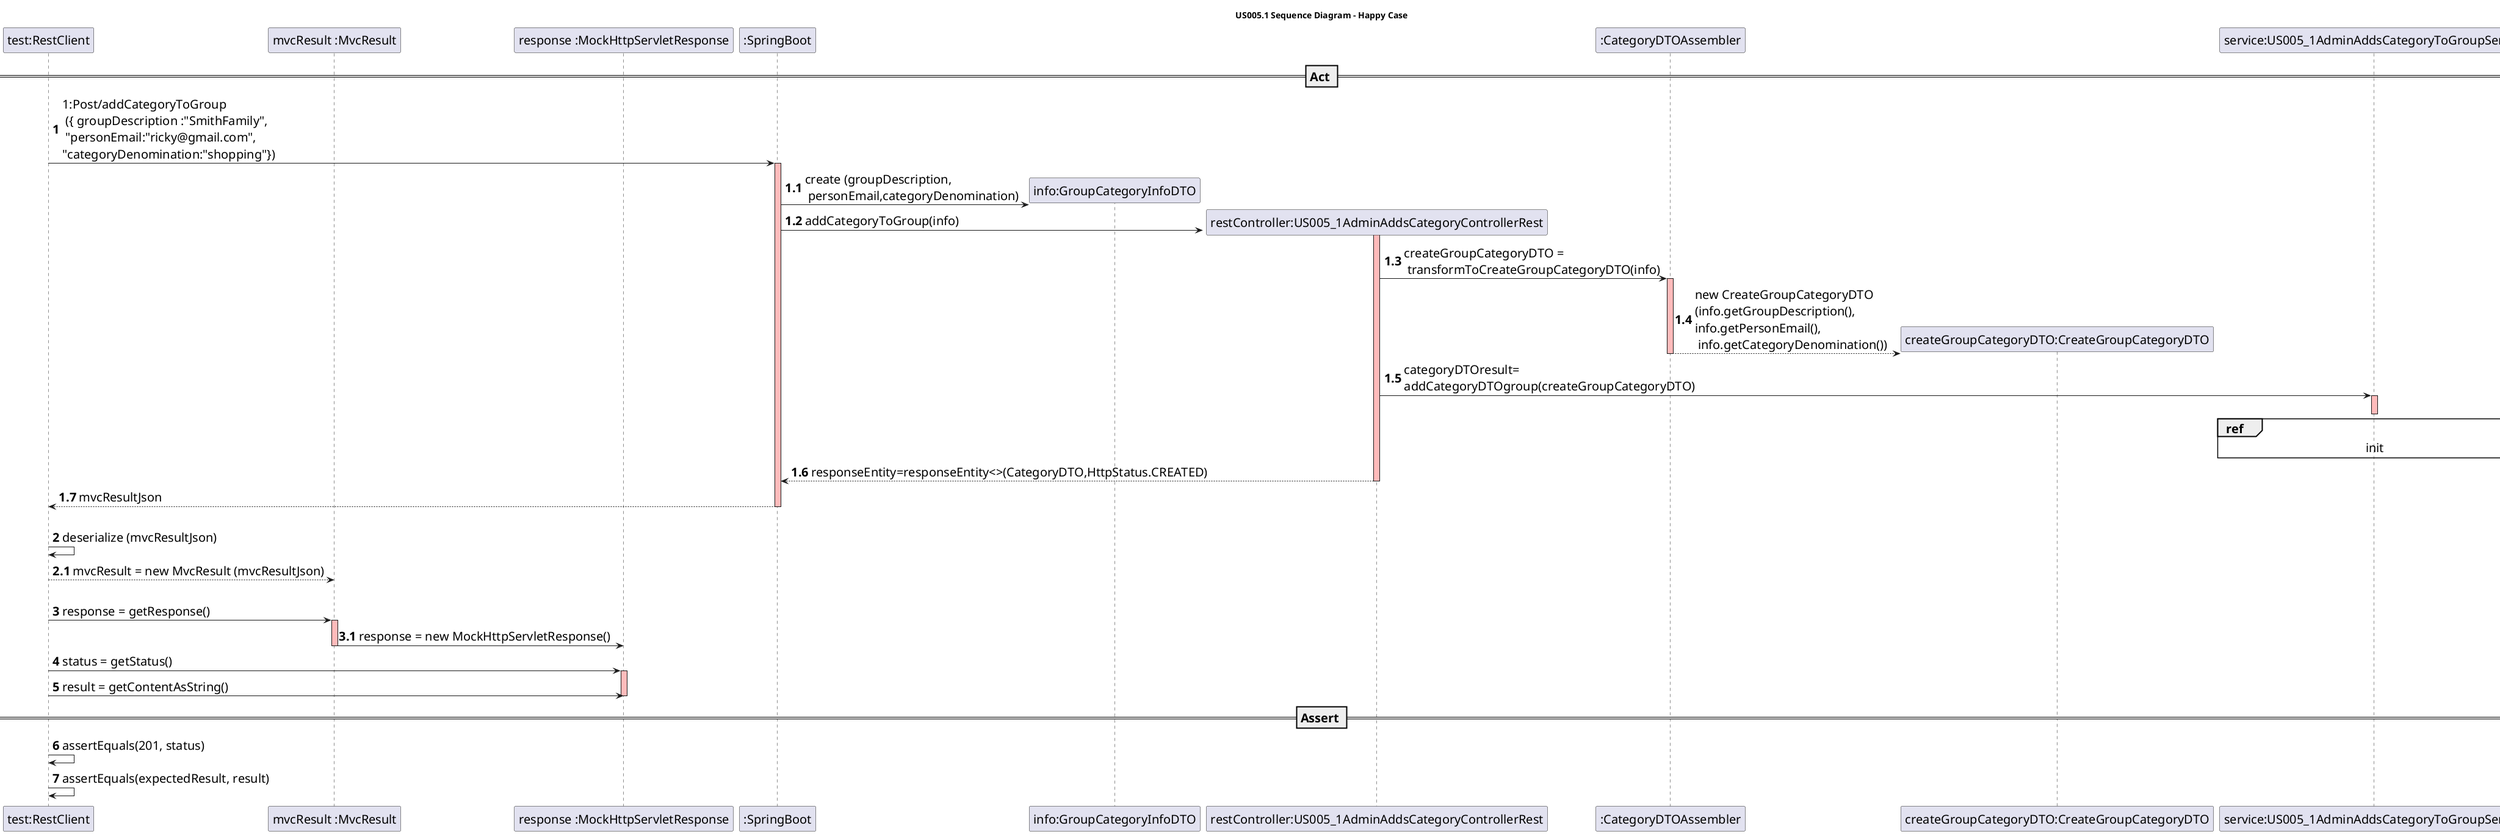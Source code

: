 @startuml
skinparam DefaultFontSize 20
title US005.1 Sequence Diagram - Happy Case
participant "test:RestClient"

participant "mvcResult :MvcResult"
participant "response :MockHttpServletResponse"
participant ":SpringBoot"

== Act ==
autonumber
"test:RestClient" -> ":SpringBoot" :1:Post/addCategoryToGroup \n ({ groupDescription :"SmithFamily",\n "personEmail:"ricky@gmail.com",\n"categoryDenomination:"shopping"})
activate ":SpringBoot" #FFBBBB

autonumber 1.1
create "info:GroupCategoryInfoDTO"
":SpringBoot"->"info:GroupCategoryInfoDTO":create (groupDescription,\n personEmail,categoryDenomination)
activate "restController:US005_1AdminAddsCategoryControllerRest" #FFBBBB


create "restController:US005_1AdminAddsCategoryControllerRest"
":SpringBoot"-> "restController:US005_1AdminAddsCategoryControllerRest": addCategoryToGroup(info)



"restController:US005_1AdminAddsCategoryControllerRest"-> ":CategoryDTOAssembler":createGroupCategoryDTO =\n transformToCreateGroupCategoryDTO(info)
activate ":CategoryDTOAssembler" #FFBBBB

create "createGroupCategoryDTO:CreateGroupCategoryDTO"
":CategoryDTOAssembler"-->"createGroupCategoryDTO:CreateGroupCategoryDTO":new CreateGroupCategoryDTO\n(info.getGroupDescription(),\ninfo.getPersonEmail(),\n info.getCategoryDenomination())
deactivate ":CategoryDTOAssembler"

"restController:US005_1AdminAddsCategoryControllerRest"->"service:US005_1AdminAddsCategoryToGroupService":categoryDTOresult=\naddCategoryDTOgroup(createGroupCategoryDTO)
activate "service:US005_1AdminAddsCategoryToGroupService" #FFBBBB
deactivate "service:US005_1AdminAddsCategoryToGroupService" #FFBBBB

ref over "service:US005_1AdminAddsCategoryToGroupService": init

"restController:US005_1AdminAddsCategoryControllerRest"--> ":SpringBoot":responseEntity=responseEntity<>(CategoryDTO,HttpStatus.CREATED)
deactivate "restController:US005_1AdminAddsCategoryControllerRest"

"test:RestClient" <-- ":SpringBoot" : mvcResultJson
deactivate ":SpringBoot"

autonumber 2
|||
"test:RestClient" -> "test:RestClient" : deserialize (mvcResultJson)
activate "HTTP Client :Test"

autonumber 2.1
"test:RestClient" --> "mvcResult :MvcResult" : mvcResult = new MvcResult (mvcResultJson)
deactivate "test:RestClient"

|||

autonumber 3
"test:RestClient" -> "mvcResult :MvcResult" : response = getResponse()

autonumber 3.1

activate "mvcResult :MvcResult" #FFBBBB
"mvcResult :MvcResult" -> "response :MockHttpServletResponse" : response = new MockHttpServletResponse()
deactivate "mvcResult :MvcResult"

autonumber 4
"test:RestClient" -> "response :MockHttpServletResponse" : status = getStatus()
activate "response :MockHttpServletResponse" #FFBBBB
"test:RestClient" -> "response :MockHttpServletResponse" : result = getContentAsString()
deactivate "response :MockHttpServletResponse" #FFBBBB



== Assert ==

"test:RestClient" -> "test:RestClient" : assertEquals(201, status)
"test:RestClient" -> "test:RestClient" : assertEquals(expectedResult, result)

deactivate ":SpringBoot"
deactivate "service:US005_1AdminAddsCategoryToGroupService"
deactivate "restController:US005_1AdminAddsCategoryControllerRest"

@enduml